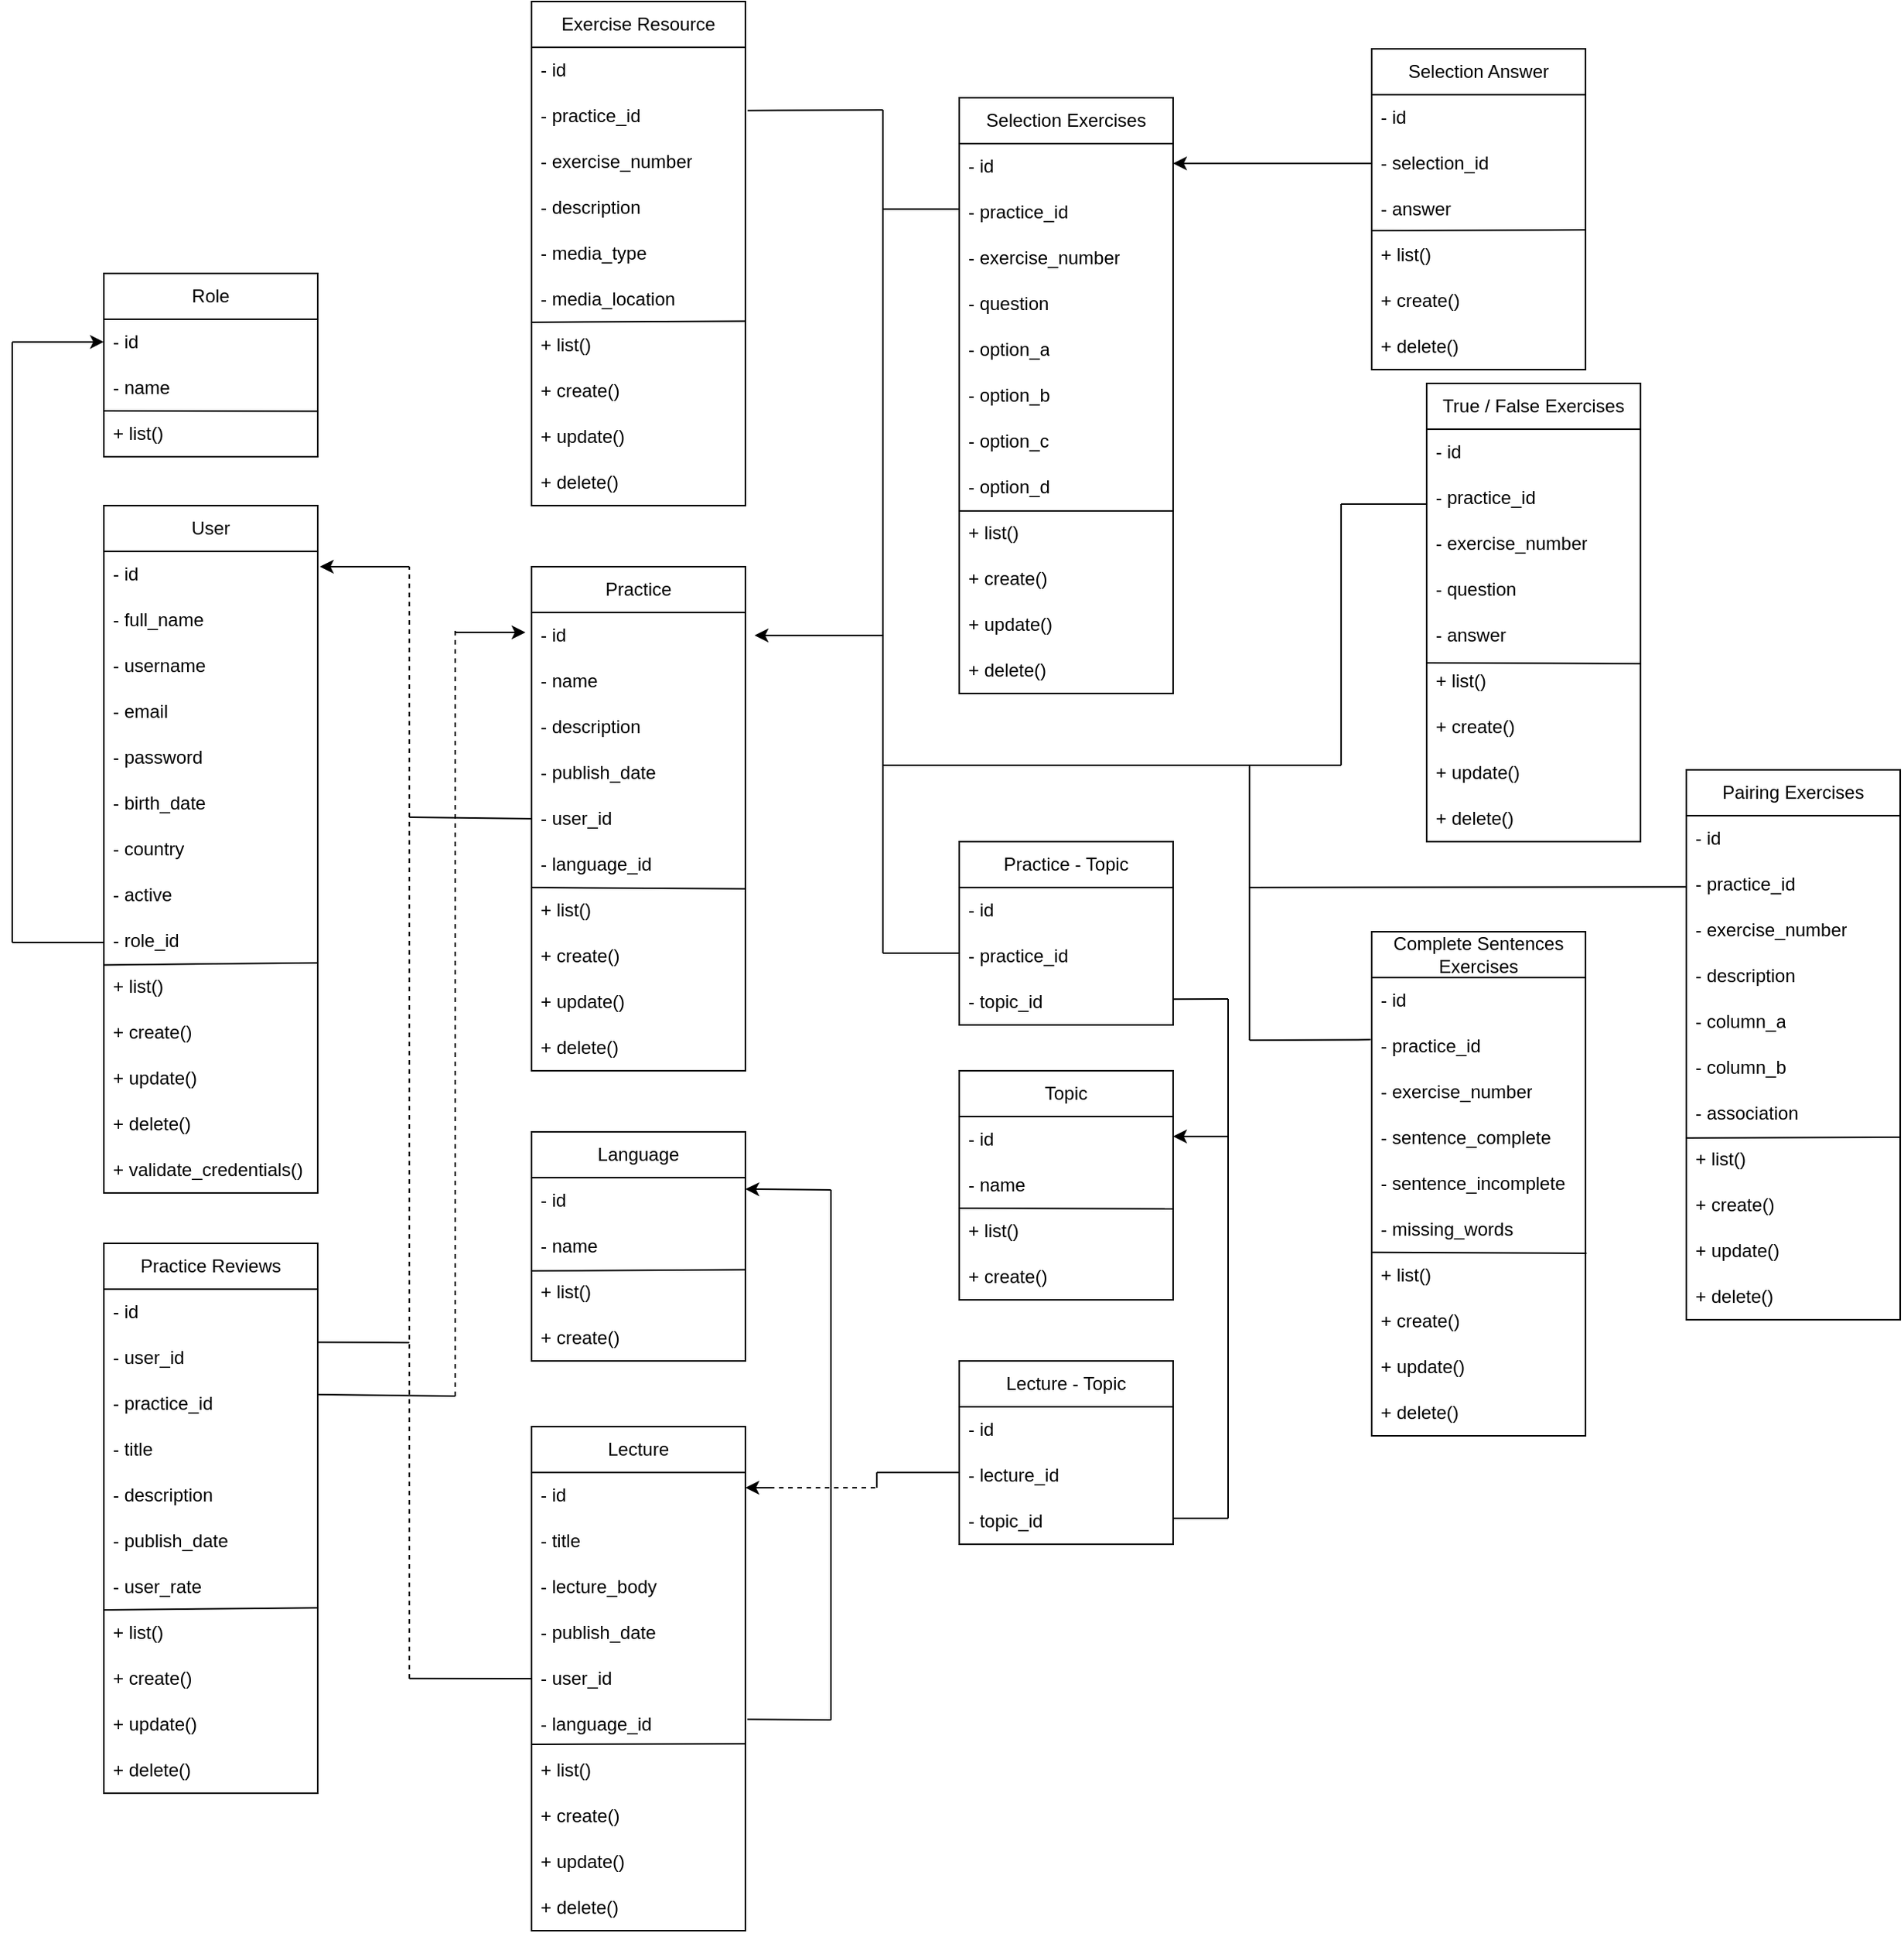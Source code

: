 <mxfile>
    <diagram id="wNVn_SUOBN6TFsWLfYQw" name="Page-1">
        <mxGraphModel dx="1089" dy="1887" grid="1" gridSize="10" guides="1" tooltips="1" connect="1" arrows="1" fold="1" page="1" pageScale="1" pageWidth="850" pageHeight="1100" math="0" shadow="0">
            <root>
                <mxCell id="0"/>
                <mxCell id="1" parent="0"/>
                <mxCell id="274" value="" style="endArrow=none;html=1;strokeColor=default;" parent="1" edge="1">
                    <mxGeometry width="50" height="50" relative="1" as="geometry">
                        <mxPoint x="64" y="593" as="sourcePoint"/>
                        <mxPoint x="124" y="593" as="targetPoint"/>
                        <Array as="points"/>
                    </mxGeometry>
                </mxCell>
                <mxCell id="275" value="" style="endArrow=none;html=1;strokeColor=default;" parent="1" edge="1">
                    <mxGeometry width="50" height="50" relative="1" as="geometry">
                        <mxPoint x="64" y="593" as="sourcePoint"/>
                        <mxPoint x="64" y="200" as="targetPoint"/>
                    </mxGeometry>
                </mxCell>
                <mxCell id="276" value="" style="endArrow=classic;html=1;strokeColor=default;" parent="1" edge="1">
                    <mxGeometry width="50" height="50" relative="1" as="geometry">
                        <mxPoint x="64" y="199.83" as="sourcePoint"/>
                        <mxPoint x="124" y="199.83" as="targetPoint"/>
                    </mxGeometry>
                </mxCell>
                <mxCell id="277" value="" style="endArrow=none;html=1;strokeColor=default;jumpSize=1;" parent="1" edge="1">
                    <mxGeometry width="50" height="50" relative="1" as="geometry">
                        <mxPoint x="264" y="854.71" as="sourcePoint"/>
                        <mxPoint x="324" y="855" as="targetPoint"/>
                    </mxGeometry>
                </mxCell>
                <mxCell id="279" value="" style="endArrow=classic;html=1;strokeColor=default;jumpSize=1;entryX=1.01;entryY=0.333;entryDx=0;entryDy=0;entryPerimeter=0;" parent="1" target="353" edge="1">
                    <mxGeometry width="50" height="50" relative="1" as="geometry">
                        <mxPoint x="324" y="347" as="sourcePoint"/>
                        <mxPoint x="304" y="347" as="targetPoint"/>
                        <Array as="points">
                            <mxPoint x="314" y="347"/>
                        </Array>
                    </mxGeometry>
                </mxCell>
                <mxCell id="280" value="" style="endArrow=none;html=1;strokeColor=default;jumpSize=1;entryX=0;entryY=0.5;entryDx=0;entryDy=0;" parent="1" target="416" edge="1">
                    <mxGeometry width="50" height="50" relative="1" as="geometry">
                        <mxPoint x="324" y="511" as="sourcePoint"/>
                        <mxPoint x="400" y="513" as="targetPoint"/>
                    </mxGeometry>
                </mxCell>
                <mxCell id="281" value="" style="endArrow=none;html=1;strokeColor=default;jumpSize=1;exitX=1.004;exitY=0.302;exitDx=0;exitDy=0;exitPerimeter=0;" parent="1" source="371" edge="1">
                    <mxGeometry width="50" height="50" relative="1" as="geometry">
                        <mxPoint x="270" y="890" as="sourcePoint"/>
                        <mxPoint x="354" y="890" as="targetPoint"/>
                    </mxGeometry>
                </mxCell>
                <mxCell id="282" value="" style="endArrow=none;dashed=1;html=1;strokeColor=default;jumpSize=1;" parent="1" edge="1">
                    <mxGeometry width="50" height="50" relative="1" as="geometry">
                        <mxPoint x="354" y="890" as="sourcePoint"/>
                        <mxPoint x="354" y="387" as="targetPoint"/>
                    </mxGeometry>
                </mxCell>
                <mxCell id="283" value="" style="endArrow=classic;html=1;strokeColor=default;jumpSize=1;" parent="1" edge="1">
                    <mxGeometry width="50" height="50" relative="1" as="geometry">
                        <mxPoint x="354" y="390" as="sourcePoint"/>
                        <mxPoint x="400" y="390" as="targetPoint"/>
                    </mxGeometry>
                </mxCell>
                <mxCell id="285" value="" style="endArrow=none;html=1;strokeColor=default;jumpSize=1;" parent="1" edge="1">
                    <mxGeometry width="50" height="50" relative="1" as="geometry">
                        <mxPoint x="824" y="630.151" as="sourcePoint"/>
                        <mxPoint x="860" y="630" as="targetPoint"/>
                    </mxGeometry>
                </mxCell>
                <mxCell id="286" value="" style="endArrow=none;html=1;strokeColor=default;jumpSize=1;" parent="1" edge="1">
                    <mxGeometry width="50" height="50" relative="1" as="geometry">
                        <mxPoint x="860" y="970" as="sourcePoint"/>
                        <mxPoint x="860" y="630" as="targetPoint"/>
                    </mxGeometry>
                </mxCell>
                <mxCell id="287" value="" style="endArrow=classic;html=1;strokeColor=default;jumpSize=1;" parent="1" edge="1">
                    <mxGeometry width="50" height="50" relative="1" as="geometry">
                        <mxPoint x="860" y="720" as="sourcePoint"/>
                        <mxPoint x="824" y="720" as="targetPoint"/>
                    </mxGeometry>
                </mxCell>
                <mxCell id="288" value="" style="endArrow=none;html=1;strokeColor=default;jumpSize=1;" parent="1" edge="1">
                    <mxGeometry width="50" height="50" relative="1" as="geometry">
                        <mxPoint x="634" y="600" as="sourcePoint"/>
                        <mxPoint x="684" y="600" as="targetPoint"/>
                    </mxGeometry>
                </mxCell>
                <mxCell id="289" value="" style="endArrow=none;html=1;strokeColor=default;jumpSize=1;" parent="1" edge="1">
                    <mxGeometry width="50" height="50" relative="1" as="geometry">
                        <mxPoint x="634" y="600" as="sourcePoint"/>
                        <mxPoint x="634" y="48" as="targetPoint"/>
                    </mxGeometry>
                </mxCell>
                <mxCell id="293" value="" style="endArrow=classic;html=1;strokeColor=default;jumpSize=1;" parent="1" edge="1">
                    <mxGeometry width="50" height="50" relative="1" as="geometry">
                        <mxPoint x="634" y="392" as="sourcePoint"/>
                        <mxPoint x="550" y="392" as="targetPoint"/>
                    </mxGeometry>
                </mxCell>
                <mxCell id="294" value="" style="endArrow=none;html=1;strokeColor=default;jumpSize=1;" parent="1" edge="1">
                    <mxGeometry width="50" height="50" relative="1" as="geometry">
                        <mxPoint x="634" y="112.92" as="sourcePoint"/>
                        <mxPoint x="684" y="112.92" as="targetPoint"/>
                    </mxGeometry>
                </mxCell>
                <mxCell id="295" value="" style="endArrow=none;html=1;strokeColor=default;jumpSize=1;" parent="1" edge="1">
                    <mxGeometry width="50" height="50" relative="1" as="geometry">
                        <mxPoint x="634" y="477" as="sourcePoint"/>
                        <mxPoint x="874" y="477" as="targetPoint"/>
                    </mxGeometry>
                </mxCell>
                <mxCell id="296" value="" style="endArrow=none;html=1;strokeColor=default;jumpSize=1;entryX=-0.002;entryY=0.556;entryDx=0;entryDy=0;entryPerimeter=0;" parent="1" target="505" edge="1">
                    <mxGeometry width="50" height="50" relative="1" as="geometry">
                        <mxPoint x="874" y="557" as="sourcePoint"/>
                        <mxPoint x="1154" y="557" as="targetPoint"/>
                    </mxGeometry>
                </mxCell>
                <mxCell id="297" value="" style="endArrow=none;html=1;strokeColor=default;jumpSize=1;entryX=-0.005;entryY=0.356;entryDx=0;entryDy=0;entryPerimeter=0;" parent="1" target="492" edge="1">
                    <mxGeometry width="50" height="50" relative="1" as="geometry">
                        <mxPoint x="874" y="657" as="sourcePoint"/>
                        <mxPoint x="894" y="657" as="targetPoint"/>
                    </mxGeometry>
                </mxCell>
                <mxCell id="298" value="" style="endArrow=none;html=1;strokeColor=default;jumpSize=1;" parent="1" edge="1">
                    <mxGeometry width="50" height="50" relative="1" as="geometry">
                        <mxPoint x="874" y="657" as="sourcePoint"/>
                        <mxPoint x="874" y="477" as="targetPoint"/>
                    </mxGeometry>
                </mxCell>
                <mxCell id="299" value="" style="endArrow=none;html=1;strokeColor=default;jumpSize=1;entryX=0;entryY=0.633;entryDx=0;entryDy=0;entryPerimeter=0;" parent="1" target="475" edge="1">
                    <mxGeometry width="50" height="50" relative="1" as="geometry">
                        <mxPoint x="934" y="306" as="sourcePoint"/>
                        <mxPoint x="980" y="300" as="targetPoint"/>
                    </mxGeometry>
                </mxCell>
                <mxCell id="300" value="" style="endArrow=none;html=1;strokeColor=default;jumpSize=1;" parent="1" edge="1">
                    <mxGeometry width="50" height="50" relative="1" as="geometry">
                        <mxPoint x="934" y="477" as="sourcePoint"/>
                        <mxPoint x="934" y="306" as="targetPoint"/>
                    </mxGeometry>
                </mxCell>
                <mxCell id="302" value="" style="endArrow=none;html=1;strokeColor=default;jumpSize=1;" parent="1" edge="1">
                    <mxGeometry width="50" height="50" relative="1" as="geometry">
                        <mxPoint x="874" y="477" as="sourcePoint"/>
                        <mxPoint x="934" y="477" as="targetPoint"/>
                    </mxGeometry>
                </mxCell>
                <mxCell id="303" value="" style="endArrow=classic;html=1;strokeColor=default;jumpSize=1;" parent="1" edge="1">
                    <mxGeometry width="50" height="50" relative="1" as="geometry">
                        <mxPoint x="954" y="83" as="sourcePoint"/>
                        <mxPoint x="824" y="83" as="targetPoint"/>
                    </mxGeometry>
                </mxCell>
                <mxCell id="325" value="" style="endArrow=none;html=1;exitX=1.01;exitY=0.378;exitDx=0;exitDy=0;exitPerimeter=0;" parent="1" source="384" edge="1">
                    <mxGeometry width="50" height="50" relative="1" as="geometry">
                        <mxPoint x="564" y="50" as="sourcePoint"/>
                        <mxPoint x="634" y="48" as="targetPoint"/>
                    </mxGeometry>
                </mxCell>
                <mxCell id="336" value="" style="endArrow=none;html=1;strokeColor=default;jumpSize=1;" parent="1" edge="1">
                    <mxGeometry width="50" height="50" relative="1" as="geometry">
                        <mxPoint x="824" y="970.031" as="sourcePoint"/>
                        <mxPoint x="860" y="970" as="targetPoint"/>
                    </mxGeometry>
                </mxCell>
                <mxCell id="337" value="" style="endArrow=none;dashed=1;html=1;" parent="1" edge="1">
                    <mxGeometry width="50" height="50" relative="1" as="geometry">
                        <mxPoint x="324" y="1075" as="sourcePoint"/>
                        <mxPoint x="324" y="347" as="targetPoint"/>
                    </mxGeometry>
                </mxCell>
                <mxCell id="338" value="" style="endArrow=none;html=1;entryX=0;entryY=0.5;entryDx=0;entryDy=0;" parent="1" target="394" edge="1">
                    <mxGeometry width="50" height="50" relative="1" as="geometry">
                        <mxPoint x="324" y="1074.83" as="sourcePoint"/>
                        <mxPoint x="384" y="1074.83" as="targetPoint"/>
                    </mxGeometry>
                </mxCell>
                <mxCell id="339" value="" style="endArrow=none;html=1;exitX=1.009;exitY=0.389;exitDx=0;exitDy=0;exitPerimeter=0;" parent="1" source="400" edge="1">
                    <mxGeometry width="50" height="50" relative="1" as="geometry">
                        <mxPoint x="560" y="1074.8" as="sourcePoint"/>
                        <mxPoint x="600" y="1102" as="targetPoint"/>
                    </mxGeometry>
                </mxCell>
                <mxCell id="340" value="" style="endArrow=none;html=1;" parent="1" edge="1">
                    <mxGeometry width="50" height="50" relative="1" as="geometry">
                        <mxPoint x="600" y="1102" as="sourcePoint"/>
                        <mxPoint x="600" y="755" as="targetPoint"/>
                    </mxGeometry>
                </mxCell>
                <mxCell id="341" value="" style="endArrow=classic;html=1;entryX=1;entryY=0.25;entryDx=0;entryDy=0;" parent="1" target="405" edge="1">
                    <mxGeometry width="50" height="50" relative="1" as="geometry">
                        <mxPoint x="600" y="755" as="sourcePoint"/>
                        <mxPoint x="560" y="757" as="targetPoint"/>
                    </mxGeometry>
                </mxCell>
                <mxCell id="343" value="" style="endArrow=none;html=1;entryX=0;entryY=0.5;entryDx=0;entryDy=0;" parent="1" edge="1">
                    <mxGeometry width="50" height="50" relative="1" as="geometry">
                        <mxPoint x="630" y="940" as="sourcePoint"/>
                        <mxPoint x="684" y="940.0" as="targetPoint"/>
                    </mxGeometry>
                </mxCell>
                <mxCell id="344" value="" style="endArrow=none;html=1;" parent="1" edge="1">
                    <mxGeometry width="50" height="50" relative="1" as="geometry">
                        <mxPoint x="630" y="950" as="sourcePoint"/>
                        <mxPoint x="630" y="940" as="targetPoint"/>
                    </mxGeometry>
                </mxCell>
                <mxCell id="345" value="" style="endArrow=classic;html=1;entryX=1;entryY=0.5;entryDx=0;entryDy=0;" parent="1" edge="1">
                    <mxGeometry width="50" height="50" relative="1" as="geometry">
                        <mxPoint x="560" y="950" as="sourcePoint"/>
                        <mxPoint x="544" y="950" as="targetPoint"/>
                    </mxGeometry>
                </mxCell>
                <mxCell id="346" value="" style="endArrow=none;dashed=1;html=1;" parent="1" edge="1">
                    <mxGeometry width="50" height="50" relative="1" as="geometry">
                        <mxPoint x="560" y="950" as="sourcePoint"/>
                        <mxPoint x="630" y="950" as="targetPoint"/>
                    </mxGeometry>
                </mxCell>
                <mxCell id="347" value="Role" style="swimlane;fontStyle=0;childLayout=stackLayout;horizontal=1;startSize=30;horizontalStack=0;resizeParent=1;resizeParentMax=0;resizeLast=0;collapsible=1;marginBottom=0;whiteSpace=wrap;html=1;" parent="1" vertex="1">
                    <mxGeometry x="124" y="155" width="140" height="120" as="geometry"/>
                </mxCell>
                <mxCell id="348" value="- id" style="text;strokeColor=none;fillColor=none;align=left;verticalAlign=middle;spacingLeft=4;spacingRight=4;overflow=hidden;points=[[0,0.5],[1,0.5]];portConstraint=eastwest;rotatable=0;whiteSpace=wrap;html=1;" parent="347" vertex="1">
                    <mxGeometry y="30" width="140" height="30" as="geometry"/>
                </mxCell>
                <mxCell id="351" value="" style="endArrow=none;html=1;entryX=1.003;entryY=1.007;entryDx=0;entryDy=0;entryPerimeter=0;" parent="347" target="349" edge="1">
                    <mxGeometry width="50" height="50" relative="1" as="geometry">
                        <mxPoint y="90" as="sourcePoint"/>
                        <mxPoint x="50" y="40" as="targetPoint"/>
                    </mxGeometry>
                </mxCell>
                <mxCell id="349" value="- name" style="text;strokeColor=none;fillColor=none;align=left;verticalAlign=middle;spacingLeft=4;spacingRight=4;overflow=hidden;points=[[0,0.5],[1,0.5]];portConstraint=eastwest;rotatable=0;whiteSpace=wrap;html=1;" parent="347" vertex="1">
                    <mxGeometry y="60" width="140" height="30" as="geometry"/>
                </mxCell>
                <mxCell id="350" value="+ list()" style="text;strokeColor=none;fillColor=none;align=left;verticalAlign=middle;spacingLeft=4;spacingRight=4;overflow=hidden;points=[[0,0.5],[1,0.5]];portConstraint=eastwest;rotatable=0;whiteSpace=wrap;html=1;container=0;" parent="347" vertex="1">
                    <mxGeometry y="90" width="140" height="30" as="geometry"/>
                </mxCell>
                <mxCell id="352" value="User" style="swimlane;fontStyle=0;childLayout=stackLayout;horizontal=1;startSize=30;horizontalStack=0;resizeParent=1;resizeParentMax=0;resizeLast=0;collapsible=1;marginBottom=0;whiteSpace=wrap;html=1;" parent="1" vertex="1">
                    <mxGeometry x="124" y="307" width="140" height="450" as="geometry"/>
                </mxCell>
                <mxCell id="353" value="- id" style="text;strokeColor=none;fillColor=none;align=left;verticalAlign=middle;spacingLeft=4;spacingRight=4;overflow=hidden;points=[[0,0.5],[1,0.5]];portConstraint=eastwest;rotatable=0;whiteSpace=wrap;html=1;" parent="352" vertex="1">
                    <mxGeometry y="30" width="140" height="30" as="geometry"/>
                </mxCell>
                <mxCell id="354" value="- full_name" style="text;strokeColor=none;fillColor=none;align=left;verticalAlign=middle;spacingLeft=4;spacingRight=4;overflow=hidden;points=[[0,0.5],[1,0.5]];portConstraint=eastwest;rotatable=0;whiteSpace=wrap;html=1;" parent="352" vertex="1">
                    <mxGeometry y="60" width="140" height="30" as="geometry"/>
                </mxCell>
                <mxCell id="355" value="- username" style="text;strokeColor=none;fillColor=none;align=left;verticalAlign=middle;spacingLeft=4;spacingRight=4;overflow=hidden;points=[[0,0.5],[1,0.5]];portConstraint=eastwest;rotatable=0;whiteSpace=wrap;html=1;" parent="352" vertex="1">
                    <mxGeometry y="90" width="140" height="30" as="geometry"/>
                </mxCell>
                <mxCell id="362" value="- email" style="text;strokeColor=none;fillColor=none;align=left;verticalAlign=middle;spacingLeft=4;spacingRight=4;overflow=hidden;points=[[0,0.5],[1,0.5]];portConstraint=eastwest;rotatable=0;whiteSpace=wrap;html=1;" parent="352" vertex="1">
                    <mxGeometry y="120" width="140" height="30" as="geometry"/>
                </mxCell>
                <mxCell id="361" value="- password" style="text;strokeColor=none;fillColor=none;align=left;verticalAlign=middle;spacingLeft=4;spacingRight=4;overflow=hidden;points=[[0,0.5],[1,0.5]];portConstraint=eastwest;rotatable=0;whiteSpace=wrap;html=1;" parent="352" vertex="1">
                    <mxGeometry y="150" width="140" height="30" as="geometry"/>
                </mxCell>
                <mxCell id="360" value="- birth_date" style="text;strokeColor=none;fillColor=none;align=left;verticalAlign=middle;spacingLeft=4;spacingRight=4;overflow=hidden;points=[[0,0.5],[1,0.5]];portConstraint=eastwest;rotatable=0;whiteSpace=wrap;html=1;" parent="352" vertex="1">
                    <mxGeometry y="180" width="140" height="30" as="geometry"/>
                </mxCell>
                <mxCell id="359" value="- country" style="text;strokeColor=none;fillColor=none;align=left;verticalAlign=middle;spacingLeft=4;spacingRight=4;overflow=hidden;points=[[0,0.5],[1,0.5]];portConstraint=eastwest;rotatable=0;whiteSpace=wrap;html=1;" parent="352" vertex="1">
                    <mxGeometry y="210" width="140" height="30" as="geometry"/>
                </mxCell>
                <mxCell id="380" value="" style="endArrow=none;html=1;exitX=0.001;exitY=0.025;exitDx=0;exitDy=0;exitPerimeter=0;entryX=1.001;entryY=-0.021;entryDx=0;entryDy=0;entryPerimeter=0;" parent="352" source="356" target="356" edge="1">
                    <mxGeometry width="50" height="50" relative="1" as="geometry">
                        <mxPoint x="6" y="303" as="sourcePoint"/>
                        <mxPoint x="56" y="253" as="targetPoint"/>
                    </mxGeometry>
                </mxCell>
                <mxCell id="358" value="- active" style="text;strokeColor=none;fillColor=none;align=left;verticalAlign=middle;spacingLeft=4;spacingRight=4;overflow=hidden;points=[[0,0.5],[1,0.5]];portConstraint=eastwest;rotatable=0;whiteSpace=wrap;html=1;" parent="352" vertex="1">
                    <mxGeometry y="240" width="140" height="30" as="geometry"/>
                </mxCell>
                <mxCell id="357" value="- role_id" style="text;strokeColor=none;fillColor=none;align=left;verticalAlign=middle;spacingLeft=4;spacingRight=4;overflow=hidden;points=[[0,0.5],[1,0.5]];portConstraint=eastwest;rotatable=0;whiteSpace=wrap;html=1;" parent="352" vertex="1">
                    <mxGeometry y="270" width="140" height="30" as="geometry"/>
                </mxCell>
                <mxCell id="356" value="+ list()" style="text;strokeColor=none;fillColor=none;align=left;verticalAlign=middle;spacingLeft=4;spacingRight=4;overflow=hidden;points=[[0,0.5],[1,0.5]];portConstraint=eastwest;rotatable=0;whiteSpace=wrap;html=1;" parent="352" vertex="1">
                    <mxGeometry y="300" width="140" height="30" as="geometry"/>
                </mxCell>
                <mxCell id="364" value="+ create()" style="text;strokeColor=none;fillColor=none;align=left;verticalAlign=middle;spacingLeft=4;spacingRight=4;overflow=hidden;points=[[0,0.5],[1,0.5]];portConstraint=eastwest;rotatable=0;whiteSpace=wrap;html=1;" parent="352" vertex="1">
                    <mxGeometry y="330" width="140" height="30" as="geometry"/>
                </mxCell>
                <mxCell id="363" value="+ update()" style="text;strokeColor=none;fillColor=none;align=left;verticalAlign=middle;spacingLeft=4;spacingRight=4;overflow=hidden;points=[[0,0.5],[1,0.5]];portConstraint=eastwest;rotatable=0;whiteSpace=wrap;html=1;" parent="352" vertex="1">
                    <mxGeometry y="360" width="140" height="30" as="geometry"/>
                </mxCell>
                <mxCell id="367" value="+ delete()" style="text;strokeColor=none;fillColor=none;align=left;verticalAlign=middle;spacingLeft=4;spacingRight=4;overflow=hidden;points=[[0,0.5],[1,0.5]];portConstraint=eastwest;rotatable=0;whiteSpace=wrap;html=1;" parent="352" vertex="1">
                    <mxGeometry y="390" width="140" height="30" as="geometry"/>
                </mxCell>
                <mxCell id="366" value="+ validate_credentials()" style="text;strokeColor=none;fillColor=none;align=left;verticalAlign=middle;spacingLeft=4;spacingRight=4;overflow=hidden;points=[[0,0.5],[1,0.5]];portConstraint=eastwest;rotatable=0;whiteSpace=wrap;html=1;" parent="352" vertex="1">
                    <mxGeometry y="420" width="140" height="30" as="geometry"/>
                </mxCell>
                <mxCell id="368" value="Practice Reviews" style="swimlane;fontStyle=0;childLayout=stackLayout;horizontal=1;startSize=30;horizontalStack=0;resizeParent=1;resizeParentMax=0;resizeLast=0;collapsible=1;marginBottom=0;whiteSpace=wrap;html=1;" parent="1" vertex="1">
                    <mxGeometry x="124" y="790" width="140" height="360" as="geometry"/>
                </mxCell>
                <mxCell id="369" value="- id" style="text;strokeColor=none;fillColor=none;align=left;verticalAlign=middle;spacingLeft=4;spacingRight=4;overflow=hidden;points=[[0,0.5],[1,0.5]];portConstraint=eastwest;rotatable=0;whiteSpace=wrap;html=1;" parent="368" vertex="1">
                    <mxGeometry y="30" width="140" height="30" as="geometry"/>
                </mxCell>
                <mxCell id="370" value="- user_id" style="text;strokeColor=none;fillColor=none;align=left;verticalAlign=middle;spacingLeft=4;spacingRight=4;overflow=hidden;points=[[0,0.5],[1,0.5]];portConstraint=eastwest;rotatable=0;whiteSpace=wrap;html=1;" parent="368" vertex="1">
                    <mxGeometry y="60" width="140" height="30" as="geometry"/>
                </mxCell>
                <mxCell id="371" value="- practice_id" style="text;strokeColor=none;fillColor=none;align=left;verticalAlign=middle;spacingLeft=4;spacingRight=4;overflow=hidden;points=[[0,0.5],[1,0.5]];portConstraint=eastwest;rotatable=0;whiteSpace=wrap;html=1;" parent="368" vertex="1">
                    <mxGeometry y="90" width="140" height="30" as="geometry"/>
                </mxCell>
                <mxCell id="379" value="- title" style="text;strokeColor=none;fillColor=none;align=left;verticalAlign=middle;spacingLeft=4;spacingRight=4;overflow=hidden;points=[[0,0.5],[1,0.5]];portConstraint=eastwest;rotatable=0;whiteSpace=wrap;html=1;" parent="368" vertex="1">
                    <mxGeometry y="120" width="140" height="30" as="geometry"/>
                </mxCell>
                <mxCell id="378" value="- description" style="text;strokeColor=none;fillColor=none;align=left;verticalAlign=middle;spacingLeft=4;spacingRight=4;overflow=hidden;points=[[0,0.5],[1,0.5]];portConstraint=eastwest;rotatable=0;whiteSpace=wrap;html=1;" parent="368" vertex="1">
                    <mxGeometry y="150" width="140" height="30" as="geometry"/>
                </mxCell>
                <mxCell id="377" value="- publish_date" style="text;strokeColor=none;fillColor=none;align=left;verticalAlign=middle;spacingLeft=4;spacingRight=4;overflow=hidden;points=[[0,0.5],[1,0.5]];portConstraint=eastwest;rotatable=0;whiteSpace=wrap;html=1;" parent="368" vertex="1">
                    <mxGeometry y="180" width="140" height="30" as="geometry"/>
                </mxCell>
                <mxCell id="381" value="" style="endArrow=none;html=1;entryX=1.003;entryY=-0.047;entryDx=0;entryDy=0;entryPerimeter=0;" parent="368" target="375" edge="1">
                    <mxGeometry width="50" height="50" relative="1" as="geometry">
                        <mxPoint y="240" as="sourcePoint"/>
                        <mxPoint x="50" y="190" as="targetPoint"/>
                    </mxGeometry>
                </mxCell>
                <mxCell id="376" value="- user_rate" style="text;strokeColor=none;fillColor=none;align=left;verticalAlign=middle;spacingLeft=4;spacingRight=4;overflow=hidden;points=[[0,0.5],[1,0.5]];portConstraint=eastwest;rotatable=0;whiteSpace=wrap;html=1;" parent="368" vertex="1">
                    <mxGeometry y="210" width="140" height="30" as="geometry"/>
                </mxCell>
                <mxCell id="375" value="+ list()" style="text;strokeColor=none;fillColor=none;align=left;verticalAlign=middle;spacingLeft=4;spacingRight=4;overflow=hidden;points=[[0,0.5],[1,0.5]];portConstraint=eastwest;rotatable=0;whiteSpace=wrap;html=1;" parent="368" vertex="1">
                    <mxGeometry y="240" width="140" height="30" as="geometry"/>
                </mxCell>
                <mxCell id="374" value="+ create()" style="text;strokeColor=none;fillColor=none;align=left;verticalAlign=middle;spacingLeft=4;spacingRight=4;overflow=hidden;points=[[0,0.5],[1,0.5]];portConstraint=eastwest;rotatable=0;whiteSpace=wrap;html=1;" parent="368" vertex="1">
                    <mxGeometry y="270" width="140" height="30" as="geometry"/>
                </mxCell>
                <mxCell id="373" value="+ update()" style="text;strokeColor=none;fillColor=none;align=left;verticalAlign=middle;spacingLeft=4;spacingRight=4;overflow=hidden;points=[[0,0.5],[1,0.5]];portConstraint=eastwest;rotatable=0;whiteSpace=wrap;html=1;" parent="368" vertex="1">
                    <mxGeometry y="300" width="140" height="30" as="geometry"/>
                </mxCell>
                <mxCell id="372" value="+ delete()" style="text;strokeColor=none;fillColor=none;align=left;verticalAlign=middle;spacingLeft=4;spacingRight=4;overflow=hidden;points=[[0,0.5],[1,0.5]];portConstraint=eastwest;rotatable=0;whiteSpace=wrap;html=1;" parent="368" vertex="1">
                    <mxGeometry y="330" width="140" height="30" as="geometry"/>
                </mxCell>
                <mxCell id="382" value="Exercise Resource" style="swimlane;fontStyle=0;childLayout=stackLayout;horizontal=1;startSize=30;horizontalStack=0;resizeParent=1;resizeParentMax=0;resizeLast=0;collapsible=1;marginBottom=0;whiteSpace=wrap;html=1;" parent="1" vertex="1">
                    <mxGeometry x="404" y="-23" width="140" height="330" as="geometry"/>
                </mxCell>
                <mxCell id="383" value="- id" style="text;strokeColor=none;fillColor=none;align=left;verticalAlign=middle;spacingLeft=4;spacingRight=4;overflow=hidden;points=[[0,0.5],[1,0.5]];portConstraint=eastwest;rotatable=0;whiteSpace=wrap;html=1;" parent="382" vertex="1">
                    <mxGeometry y="30" width="140" height="30" as="geometry"/>
                </mxCell>
                <mxCell id="384" value="- practice_id" style="text;strokeColor=none;fillColor=none;align=left;verticalAlign=middle;spacingLeft=4;spacingRight=4;overflow=hidden;points=[[0,0.5],[1,0.5]];portConstraint=eastwest;rotatable=0;whiteSpace=wrap;html=1;" parent="382" vertex="1">
                    <mxGeometry y="60" width="140" height="30" as="geometry"/>
                </mxCell>
                <mxCell id="385" value="- exercise_number" style="text;strokeColor=none;fillColor=none;align=left;verticalAlign=middle;spacingLeft=4;spacingRight=4;overflow=hidden;points=[[0,0.5],[1,0.5]];portConstraint=eastwest;rotatable=0;whiteSpace=wrap;html=1;" parent="382" vertex="1">
                    <mxGeometry y="90" width="140" height="30" as="geometry"/>
                </mxCell>
                <mxCell id="386" value="- description" style="text;strokeColor=none;fillColor=none;align=left;verticalAlign=middle;spacingLeft=4;spacingRight=4;overflow=hidden;points=[[0,0.5],[1,0.5]];portConstraint=eastwest;rotatable=0;whiteSpace=wrap;html=1;" parent="382" vertex="1">
                    <mxGeometry y="120" width="140" height="30" as="geometry"/>
                </mxCell>
                <mxCell id="387" value="- media_type" style="text;strokeColor=none;fillColor=none;align=left;verticalAlign=middle;spacingLeft=4;spacingRight=4;overflow=hidden;points=[[0,0.5],[1,0.5]];portConstraint=eastwest;rotatable=0;whiteSpace=wrap;html=1;" parent="382" vertex="1">
                    <mxGeometry y="150" width="140" height="30" as="geometry"/>
                </mxCell>
                <mxCell id="393" value="" style="endArrow=none;html=1;entryX=0.997;entryY=-0.027;entryDx=0;entryDy=0;entryPerimeter=0;" parent="382" target="389" edge="1">
                    <mxGeometry width="50" height="50" relative="1" as="geometry">
                        <mxPoint y="210" as="sourcePoint"/>
                        <mxPoint x="50" y="160" as="targetPoint"/>
                    </mxGeometry>
                </mxCell>
                <mxCell id="388" value="- media_location" style="text;strokeColor=none;fillColor=none;align=left;verticalAlign=middle;spacingLeft=4;spacingRight=4;overflow=hidden;points=[[0,0.5],[1,0.5]];portConstraint=eastwest;rotatable=0;whiteSpace=wrap;html=1;" parent="382" vertex="1">
                    <mxGeometry y="180" width="140" height="30" as="geometry"/>
                </mxCell>
                <mxCell id="389" value="+ list()" style="text;strokeColor=none;fillColor=none;align=left;verticalAlign=middle;spacingLeft=4;spacingRight=4;overflow=hidden;points=[[0,0.5],[1,0.5]];portConstraint=eastwest;rotatable=0;whiteSpace=wrap;html=1;" parent="382" vertex="1">
                    <mxGeometry y="210" width="140" height="30" as="geometry"/>
                </mxCell>
                <mxCell id="390" value="+ create()" style="text;strokeColor=none;fillColor=none;align=left;verticalAlign=middle;spacingLeft=4;spacingRight=4;overflow=hidden;points=[[0,0.5],[1,0.5]];portConstraint=eastwest;rotatable=0;whiteSpace=wrap;html=1;" parent="382" vertex="1">
                    <mxGeometry y="240" width="140" height="30" as="geometry"/>
                </mxCell>
                <mxCell id="391" value="+ update()" style="text;strokeColor=none;fillColor=none;align=left;verticalAlign=middle;spacingLeft=4;spacingRight=4;overflow=hidden;points=[[0,0.5],[1,0.5]];portConstraint=eastwest;rotatable=0;whiteSpace=wrap;html=1;" parent="382" vertex="1">
                    <mxGeometry y="270" width="140" height="30" as="geometry"/>
                </mxCell>
                <mxCell id="392" value="+ delete()" style="text;strokeColor=none;fillColor=none;align=left;verticalAlign=middle;spacingLeft=4;spacingRight=4;overflow=hidden;points=[[0,0.5],[1,0.5]];portConstraint=eastwest;rotatable=0;whiteSpace=wrap;html=1;" parent="382" vertex="1">
                    <mxGeometry y="300" width="140" height="30" as="geometry"/>
                </mxCell>
                <mxCell id="394" value="Lecture" style="swimlane;fontStyle=0;childLayout=stackLayout;horizontal=1;startSize=30;horizontalStack=0;resizeParent=1;resizeParentMax=0;resizeLast=0;collapsible=1;marginBottom=0;whiteSpace=wrap;html=1;" parent="1" vertex="1">
                    <mxGeometry x="404" y="910" width="140" height="330" as="geometry"/>
                </mxCell>
                <mxCell id="395" value="- id" style="text;strokeColor=none;fillColor=none;align=left;verticalAlign=middle;spacingLeft=4;spacingRight=4;overflow=hidden;points=[[0,0.5],[1,0.5]];portConstraint=eastwest;rotatable=0;whiteSpace=wrap;html=1;" parent="394" vertex="1">
                    <mxGeometry y="30" width="140" height="30" as="geometry"/>
                </mxCell>
                <mxCell id="396" value="- title" style="text;strokeColor=none;fillColor=none;align=left;verticalAlign=middle;spacingLeft=4;spacingRight=4;overflow=hidden;points=[[0,0.5],[1,0.5]];portConstraint=eastwest;rotatable=0;whiteSpace=wrap;html=1;" parent="394" vertex="1">
                    <mxGeometry y="60" width="140" height="30" as="geometry"/>
                </mxCell>
                <mxCell id="397" value="- lecture_body" style="text;strokeColor=none;fillColor=none;align=left;verticalAlign=middle;spacingLeft=4;spacingRight=4;overflow=hidden;points=[[0,0.5],[1,0.5]];portConstraint=eastwest;rotatable=0;whiteSpace=wrap;html=1;" parent="394" vertex="1">
                    <mxGeometry y="90" width="140" height="30" as="geometry"/>
                </mxCell>
                <mxCell id="402" value="- publish_date" style="text;strokeColor=none;fillColor=none;align=left;verticalAlign=middle;spacingLeft=4;spacingRight=4;overflow=hidden;points=[[0,0.5],[1,0.5]];portConstraint=eastwest;rotatable=0;whiteSpace=wrap;html=1;" parent="394" vertex="1">
                    <mxGeometry y="120" width="140" height="30" as="geometry"/>
                </mxCell>
                <mxCell id="428" value="" style="endArrow=none;html=1;exitX=-0.002;exitY=-0.067;exitDx=0;exitDy=0;exitPerimeter=0;entryX=1;entryY=0.922;entryDx=0;entryDy=0;entryPerimeter=0;" parent="394" source="399" target="400" edge="1">
                    <mxGeometry width="50" height="50" relative="1" as="geometry">
                        <mxPoint x="-4" y="210" as="sourcePoint"/>
                        <mxPoint x="46" y="160" as="targetPoint"/>
                    </mxGeometry>
                </mxCell>
                <mxCell id="401" value="- user_id" style="text;strokeColor=none;fillColor=none;align=left;verticalAlign=middle;spacingLeft=4;spacingRight=4;overflow=hidden;points=[[0,0.5],[1,0.5]];portConstraint=eastwest;rotatable=0;whiteSpace=wrap;html=1;" parent="394" vertex="1">
                    <mxGeometry y="150" width="140" height="30" as="geometry"/>
                </mxCell>
                <mxCell id="400" value="- language_id" style="text;strokeColor=none;fillColor=none;align=left;verticalAlign=middle;spacingLeft=4;spacingRight=4;overflow=hidden;points=[[0,0.5],[1,0.5]];portConstraint=eastwest;rotatable=0;whiteSpace=wrap;html=1;" parent="394" vertex="1">
                    <mxGeometry y="180" width="140" height="30" as="geometry"/>
                </mxCell>
                <mxCell id="399" value="+ list()" style="text;strokeColor=none;fillColor=none;align=left;verticalAlign=middle;spacingLeft=4;spacingRight=4;overflow=hidden;points=[[0,0.5],[1,0.5]];portConstraint=eastwest;rotatable=0;whiteSpace=wrap;html=1;" parent="394" vertex="1">
                    <mxGeometry y="210" width="140" height="30" as="geometry"/>
                </mxCell>
                <mxCell id="398" value="+ create()" style="text;strokeColor=none;fillColor=none;align=left;verticalAlign=middle;spacingLeft=4;spacingRight=4;overflow=hidden;points=[[0,0.5],[1,0.5]];portConstraint=eastwest;rotatable=0;whiteSpace=wrap;html=1;" parent="394" vertex="1">
                    <mxGeometry y="240" width="140" height="30" as="geometry"/>
                </mxCell>
                <mxCell id="404" value="+ update()" style="text;strokeColor=none;fillColor=none;align=left;verticalAlign=middle;spacingLeft=4;spacingRight=4;overflow=hidden;points=[[0,0.5],[1,0.5]];portConstraint=eastwest;rotatable=0;whiteSpace=wrap;html=1;" parent="394" vertex="1">
                    <mxGeometry y="270" width="140" height="30" as="geometry"/>
                </mxCell>
                <mxCell id="403" value="+ delete()" style="text;strokeColor=none;fillColor=none;align=left;verticalAlign=middle;spacingLeft=4;spacingRight=4;overflow=hidden;points=[[0,0.5],[1,0.5]];portConstraint=eastwest;rotatable=0;whiteSpace=wrap;html=1;" parent="394" vertex="1">
                    <mxGeometry y="300" width="140" height="30" as="geometry"/>
                </mxCell>
                <mxCell id="405" value="Language" style="swimlane;fontStyle=0;childLayout=stackLayout;horizontal=1;startSize=30;horizontalStack=0;resizeParent=1;resizeParentMax=0;resizeLast=0;collapsible=1;marginBottom=0;whiteSpace=wrap;html=1;" parent="1" vertex="1">
                    <mxGeometry x="404" y="717" width="140" height="150" as="geometry"/>
                </mxCell>
                <mxCell id="431" value="" style="endArrow=none;html=1;exitX=-0.001;exitY=0.035;exitDx=0;exitDy=0;exitPerimeter=0;entryX=0.998;entryY=1.009;entryDx=0;entryDy=0;entryPerimeter=0;" parent="405" source="408" target="407" edge="1">
                    <mxGeometry width="50" height="50" relative="1" as="geometry">
                        <mxPoint x="-4" y="93" as="sourcePoint"/>
                        <mxPoint x="46" y="43" as="targetPoint"/>
                    </mxGeometry>
                </mxCell>
                <mxCell id="406" value="- id" style="text;strokeColor=none;fillColor=none;align=left;verticalAlign=middle;spacingLeft=4;spacingRight=4;overflow=hidden;points=[[0,0.5],[1,0.5]];portConstraint=eastwest;rotatable=0;whiteSpace=wrap;html=1;" parent="405" vertex="1">
                    <mxGeometry y="30" width="140" height="30" as="geometry"/>
                </mxCell>
                <mxCell id="407" value="- name" style="text;strokeColor=none;fillColor=none;align=left;verticalAlign=middle;spacingLeft=4;spacingRight=4;overflow=hidden;points=[[0,0.5],[1,0.5]];portConstraint=eastwest;rotatable=0;whiteSpace=wrap;html=1;" parent="405" vertex="1">
                    <mxGeometry y="60" width="140" height="30" as="geometry"/>
                </mxCell>
                <mxCell id="408" value="+ list()" style="text;strokeColor=none;fillColor=none;align=left;verticalAlign=middle;spacingLeft=4;spacingRight=4;overflow=hidden;points=[[0,0.5],[1,0.5]];portConstraint=eastwest;rotatable=0;whiteSpace=wrap;html=1;" parent="405" vertex="1">
                    <mxGeometry y="90" width="140" height="30" as="geometry"/>
                </mxCell>
                <mxCell id="410" value="+ create()" style="text;strokeColor=none;fillColor=none;align=left;verticalAlign=middle;spacingLeft=4;spacingRight=4;overflow=hidden;points=[[0,0.5],[1,0.5]];portConstraint=eastwest;rotatable=0;whiteSpace=wrap;html=1;" parent="405" vertex="1">
                    <mxGeometry y="120" width="140" height="30" as="geometry"/>
                </mxCell>
                <mxCell id="411" value="Practice" style="swimlane;fontStyle=0;childLayout=stackLayout;horizontal=1;startSize=30;horizontalStack=0;resizeParent=1;resizeParentMax=0;resizeLast=0;collapsible=1;marginBottom=0;whiteSpace=wrap;html=1;" parent="1" vertex="1">
                    <mxGeometry x="404" y="347" width="140" height="330" as="geometry"/>
                </mxCell>
                <mxCell id="412" value="- id" style="text;strokeColor=none;fillColor=none;align=left;verticalAlign=middle;spacingLeft=4;spacingRight=4;overflow=hidden;points=[[0,0.5],[1,0.5]];portConstraint=eastwest;rotatable=0;whiteSpace=wrap;html=1;" parent="411" vertex="1">
                    <mxGeometry y="30" width="140" height="30" as="geometry"/>
                </mxCell>
                <mxCell id="413" value="- name" style="text;strokeColor=none;fillColor=none;align=left;verticalAlign=middle;spacingLeft=4;spacingRight=4;overflow=hidden;points=[[0,0.5],[1,0.5]];portConstraint=eastwest;rotatable=0;whiteSpace=wrap;html=1;" parent="411" vertex="1">
                    <mxGeometry y="60" width="140" height="30" as="geometry"/>
                </mxCell>
                <mxCell id="414" value="- description" style="text;strokeColor=none;fillColor=none;align=left;verticalAlign=middle;spacingLeft=4;spacingRight=4;overflow=hidden;points=[[0,0.5],[1,0.5]];portConstraint=eastwest;rotatable=0;whiteSpace=wrap;html=1;" parent="411" vertex="1">
                    <mxGeometry y="90" width="140" height="30" as="geometry"/>
                </mxCell>
                <mxCell id="415" value="- publish_date" style="text;strokeColor=none;fillColor=none;align=left;verticalAlign=middle;spacingLeft=4;spacingRight=4;overflow=hidden;points=[[0,0.5],[1,0.5]];portConstraint=eastwest;rotatable=0;whiteSpace=wrap;html=1;" parent="411" vertex="1">
                    <mxGeometry y="120" width="140" height="30" as="geometry"/>
                </mxCell>
                <mxCell id="416" value="- user_id" style="text;strokeColor=none;fillColor=none;align=left;verticalAlign=middle;spacingLeft=4;spacingRight=4;overflow=hidden;points=[[0,0.5],[1,0.5]];portConstraint=eastwest;rotatable=0;whiteSpace=wrap;html=1;" parent="411" vertex="1">
                    <mxGeometry y="150" width="140" height="30" as="geometry"/>
                </mxCell>
                <mxCell id="417" value="- language_id" style="text;strokeColor=none;fillColor=none;align=left;verticalAlign=middle;spacingLeft=4;spacingRight=4;overflow=hidden;points=[[0,0.5],[1,0.5]];portConstraint=eastwest;rotatable=0;whiteSpace=wrap;html=1;" parent="411" vertex="1">
                    <mxGeometry y="180" width="140" height="30" as="geometry"/>
                </mxCell>
                <mxCell id="426" value="" style="endArrow=none;html=1;entryX=0.999;entryY=1.028;entryDx=0;entryDy=0;entryPerimeter=0;" parent="411" target="417" edge="1">
                    <mxGeometry width="50" height="50" relative="1" as="geometry">
                        <mxPoint y="210" as="sourcePoint"/>
                        <mxPoint x="50" y="160" as="targetPoint"/>
                    </mxGeometry>
                </mxCell>
                <mxCell id="421" value="+ list()" style="text;strokeColor=none;fillColor=none;align=left;verticalAlign=middle;spacingLeft=4;spacingRight=4;overflow=hidden;points=[[0,0.5],[1,0.5]];portConstraint=eastwest;rotatable=0;whiteSpace=wrap;html=1;" parent="411" vertex="1">
                    <mxGeometry y="210" width="140" height="30" as="geometry"/>
                </mxCell>
                <mxCell id="420" value="+ create()" style="text;strokeColor=none;fillColor=none;align=left;verticalAlign=middle;spacingLeft=4;spacingRight=4;overflow=hidden;points=[[0,0.5],[1,0.5]];portConstraint=eastwest;rotatable=0;whiteSpace=wrap;html=1;" parent="411" vertex="1">
                    <mxGeometry y="240" width="140" height="30" as="geometry"/>
                </mxCell>
                <mxCell id="419" value="+ update()" style="text;strokeColor=none;fillColor=none;align=left;verticalAlign=middle;spacingLeft=4;spacingRight=4;overflow=hidden;points=[[0,0.5],[1,0.5]];portConstraint=eastwest;rotatable=0;whiteSpace=wrap;html=1;" parent="411" vertex="1">
                    <mxGeometry y="270" width="140" height="30" as="geometry"/>
                </mxCell>
                <mxCell id="418" value="+ delete()" style="text;strokeColor=none;fillColor=none;align=left;verticalAlign=middle;spacingLeft=4;spacingRight=4;overflow=hidden;points=[[0,0.5],[1,0.5]];portConstraint=eastwest;rotatable=0;whiteSpace=wrap;html=1;" parent="411" vertex="1">
                    <mxGeometry y="300" width="140" height="30" as="geometry"/>
                </mxCell>
                <mxCell id="432" value="Selection Exercises" style="swimlane;fontStyle=0;childLayout=stackLayout;horizontal=1;startSize=30;horizontalStack=0;resizeParent=1;resizeParentMax=0;resizeLast=0;collapsible=1;marginBottom=0;whiteSpace=wrap;html=1;" parent="1" vertex="1">
                    <mxGeometry x="684" y="40" width="140" height="390" as="geometry"/>
                </mxCell>
                <mxCell id="433" value="- id" style="text;strokeColor=none;fillColor=none;align=left;verticalAlign=middle;spacingLeft=4;spacingRight=4;overflow=hidden;points=[[0,0.5],[1,0.5]];portConstraint=eastwest;rotatable=0;whiteSpace=wrap;html=1;" parent="432" vertex="1">
                    <mxGeometry y="30" width="140" height="30" as="geometry"/>
                </mxCell>
                <mxCell id="434" value="- practice_id" style="text;strokeColor=none;fillColor=none;align=left;verticalAlign=middle;spacingLeft=4;spacingRight=4;overflow=hidden;points=[[0,0.5],[1,0.5]];portConstraint=eastwest;rotatable=0;whiteSpace=wrap;html=1;" parent="432" vertex="1">
                    <mxGeometry y="60" width="140" height="30" as="geometry"/>
                </mxCell>
                <mxCell id="435" value="- exercise_number" style="text;strokeColor=none;fillColor=none;align=left;verticalAlign=middle;spacingLeft=4;spacingRight=4;overflow=hidden;points=[[0,0.5],[1,0.5]];portConstraint=eastwest;rotatable=0;whiteSpace=wrap;html=1;" parent="432" vertex="1">
                    <mxGeometry y="90" width="140" height="30" as="geometry"/>
                </mxCell>
                <mxCell id="440" value="- question" style="text;strokeColor=none;fillColor=none;align=left;verticalAlign=middle;spacingLeft=4;spacingRight=4;overflow=hidden;points=[[0,0.5],[1,0.5]];portConstraint=eastwest;rotatable=0;whiteSpace=wrap;html=1;" parent="432" vertex="1">
                    <mxGeometry y="120" width="140" height="30" as="geometry"/>
                </mxCell>
                <mxCell id="439" value="- option_a" style="text;strokeColor=none;fillColor=none;align=left;verticalAlign=middle;spacingLeft=4;spacingRight=4;overflow=hidden;points=[[0,0.5],[1,0.5]];portConstraint=eastwest;rotatable=0;whiteSpace=wrap;html=1;" parent="432" vertex="1">
                    <mxGeometry y="150" width="140" height="30" as="geometry"/>
                </mxCell>
                <mxCell id="438" value="- option_b" style="text;strokeColor=none;fillColor=none;align=left;verticalAlign=middle;spacingLeft=4;spacingRight=4;overflow=hidden;points=[[0,0.5],[1,0.5]];portConstraint=eastwest;rotatable=0;whiteSpace=wrap;html=1;" parent="432" vertex="1">
                    <mxGeometry y="180" width="140" height="30" as="geometry"/>
                </mxCell>
                <mxCell id="437" value="- option_c" style="text;strokeColor=none;fillColor=none;align=left;verticalAlign=middle;spacingLeft=4;spacingRight=4;overflow=hidden;points=[[0,0.5],[1,0.5]];portConstraint=eastwest;rotatable=0;whiteSpace=wrap;html=1;" parent="432" vertex="1">
                    <mxGeometry y="210" width="140" height="30" as="geometry"/>
                </mxCell>
                <mxCell id="445" value="" style="endArrow=none;html=1;exitX=0.003;exitY=0.016;exitDx=0;exitDy=0;exitPerimeter=0;entryX=0.997;entryY=1.016;entryDx=0;entryDy=0;entryPerimeter=0;" parent="432" source="441" target="436" edge="1">
                    <mxGeometry width="50" height="50" relative="1" as="geometry">
                        <mxPoint x="6" y="280" as="sourcePoint"/>
                        <mxPoint x="56" y="230" as="targetPoint"/>
                    </mxGeometry>
                </mxCell>
                <mxCell id="436" value="- option_d" style="text;strokeColor=none;fillColor=none;align=left;verticalAlign=middle;spacingLeft=4;spacingRight=4;overflow=hidden;points=[[0,0.5],[1,0.5]];portConstraint=eastwest;rotatable=0;whiteSpace=wrap;html=1;" parent="432" vertex="1">
                    <mxGeometry y="240" width="140" height="30" as="geometry"/>
                </mxCell>
                <mxCell id="441" value="+ list()" style="text;strokeColor=none;fillColor=none;align=left;verticalAlign=middle;spacingLeft=4;spacingRight=4;overflow=hidden;points=[[0,0.5],[1,0.5]];portConstraint=eastwest;rotatable=0;whiteSpace=wrap;html=1;" parent="432" vertex="1">
                    <mxGeometry y="270" width="140" height="30" as="geometry"/>
                </mxCell>
                <mxCell id="442" value="+ create()" style="text;strokeColor=none;fillColor=none;align=left;verticalAlign=middle;spacingLeft=4;spacingRight=4;overflow=hidden;points=[[0,0.5],[1,0.5]];portConstraint=eastwest;rotatable=0;whiteSpace=wrap;html=1;" parent="432" vertex="1">
                    <mxGeometry y="300" width="140" height="30" as="geometry"/>
                </mxCell>
                <mxCell id="443" value="+ update()" style="text;strokeColor=none;fillColor=none;align=left;verticalAlign=middle;spacingLeft=4;spacingRight=4;overflow=hidden;points=[[0,0.5],[1,0.5]];portConstraint=eastwest;rotatable=0;whiteSpace=wrap;html=1;" parent="432" vertex="1">
                    <mxGeometry y="330" width="140" height="30" as="geometry"/>
                </mxCell>
                <mxCell id="444" value="+ delete()" style="text;strokeColor=none;fillColor=none;align=left;verticalAlign=middle;spacingLeft=4;spacingRight=4;overflow=hidden;points=[[0,0.5],[1,0.5]];portConstraint=eastwest;rotatable=0;whiteSpace=wrap;html=1;" parent="432" vertex="1">
                    <mxGeometry y="360" width="140" height="30" as="geometry"/>
                </mxCell>
                <mxCell id="446" value="Practice - Topic" style="swimlane;fontStyle=0;childLayout=stackLayout;horizontal=1;startSize=30;horizontalStack=0;resizeParent=1;resizeParentMax=0;resizeLast=0;collapsible=1;marginBottom=0;whiteSpace=wrap;html=1;" parent="1" vertex="1">
                    <mxGeometry x="684" y="527" width="140" height="120" as="geometry"/>
                </mxCell>
                <mxCell id="447" value="- id" style="text;strokeColor=none;fillColor=none;align=left;verticalAlign=middle;spacingLeft=4;spacingRight=4;overflow=hidden;points=[[0,0.5],[1,0.5]];portConstraint=eastwest;rotatable=0;whiteSpace=wrap;html=1;" parent="446" vertex="1">
                    <mxGeometry y="30" width="140" height="30" as="geometry"/>
                </mxCell>
                <mxCell id="448" value="- practice_id" style="text;strokeColor=none;fillColor=none;align=left;verticalAlign=middle;spacingLeft=4;spacingRight=4;overflow=hidden;points=[[0,0.5],[1,0.5]];portConstraint=eastwest;rotatable=0;whiteSpace=wrap;html=1;" parent="446" vertex="1">
                    <mxGeometry y="60" width="140" height="30" as="geometry"/>
                </mxCell>
                <mxCell id="449" value="- topic_id" style="text;strokeColor=none;fillColor=none;align=left;verticalAlign=middle;spacingLeft=4;spacingRight=4;overflow=hidden;points=[[0,0.5],[1,0.5]];portConstraint=eastwest;rotatable=0;whiteSpace=wrap;html=1;" parent="446" vertex="1">
                    <mxGeometry y="90" width="140" height="30" as="geometry"/>
                </mxCell>
                <mxCell id="450" value="Topic" style="swimlane;fontStyle=0;childLayout=stackLayout;horizontal=1;startSize=30;horizontalStack=0;resizeParent=1;resizeParentMax=0;resizeLast=0;collapsible=1;marginBottom=0;whiteSpace=wrap;html=1;" parent="1" vertex="1">
                    <mxGeometry x="684" y="677" width="140" height="150" as="geometry"/>
                </mxCell>
                <mxCell id="451" value="- id" style="text;strokeColor=none;fillColor=none;align=left;verticalAlign=middle;spacingLeft=4;spacingRight=4;overflow=hidden;points=[[0,0.5],[1,0.5]];portConstraint=eastwest;rotatable=0;whiteSpace=wrap;html=1;" parent="450" vertex="1">
                    <mxGeometry y="30" width="140" height="30" as="geometry"/>
                </mxCell>
                <mxCell id="455" value="" style="endArrow=none;html=1;entryX=1;entryY=0.012;entryDx=0;entryDy=0;entryPerimeter=0;" parent="450" target="453" edge="1">
                    <mxGeometry width="50" height="50" relative="1" as="geometry">
                        <mxPoint y="90" as="sourcePoint"/>
                        <mxPoint x="50" y="40" as="targetPoint"/>
                    </mxGeometry>
                </mxCell>
                <mxCell id="452" value="- name" style="text;strokeColor=none;fillColor=none;align=left;verticalAlign=middle;spacingLeft=4;spacingRight=4;overflow=hidden;points=[[0,0.5],[1,0.5]];portConstraint=eastwest;rotatable=0;whiteSpace=wrap;html=1;" parent="450" vertex="1">
                    <mxGeometry y="60" width="140" height="30" as="geometry"/>
                </mxCell>
                <mxCell id="453" value="+ list()" style="text;strokeColor=none;fillColor=none;align=left;verticalAlign=middle;spacingLeft=4;spacingRight=4;overflow=hidden;points=[[0,0.5],[1,0.5]];portConstraint=eastwest;rotatable=0;whiteSpace=wrap;html=1;" parent="450" vertex="1">
                    <mxGeometry y="90" width="140" height="30" as="geometry"/>
                </mxCell>
                <mxCell id="454" value="+ create()" style="text;strokeColor=none;fillColor=none;align=left;verticalAlign=middle;spacingLeft=4;spacingRight=4;overflow=hidden;points=[[0,0.5],[1,0.5]];portConstraint=eastwest;rotatable=0;whiteSpace=wrap;html=1;" parent="450" vertex="1">
                    <mxGeometry y="120" width="140" height="30" as="geometry"/>
                </mxCell>
                <mxCell id="460" value="Lecture - Topic" style="swimlane;fontStyle=0;childLayout=stackLayout;horizontal=1;startSize=30;horizontalStack=0;resizeParent=1;resizeParentMax=0;resizeLast=0;collapsible=1;marginBottom=0;whiteSpace=wrap;html=1;" parent="1" vertex="1">
                    <mxGeometry x="684" y="867" width="140" height="120" as="geometry"/>
                </mxCell>
                <mxCell id="461" value="- id" style="text;strokeColor=none;fillColor=none;align=left;verticalAlign=middle;spacingLeft=4;spacingRight=4;overflow=hidden;points=[[0,0.5],[1,0.5]];portConstraint=eastwest;rotatable=0;whiteSpace=wrap;html=1;" parent="460" vertex="1">
                    <mxGeometry y="30" width="140" height="30" as="geometry"/>
                </mxCell>
                <mxCell id="462" value="- lecture_id" style="text;strokeColor=none;fillColor=none;align=left;verticalAlign=middle;spacingLeft=4;spacingRight=4;overflow=hidden;points=[[0,0.5],[1,0.5]];portConstraint=eastwest;rotatable=0;whiteSpace=wrap;html=1;" parent="460" vertex="1">
                    <mxGeometry y="60" width="140" height="30" as="geometry"/>
                </mxCell>
                <mxCell id="463" value="- topic_id" style="text;strokeColor=none;fillColor=none;align=left;verticalAlign=middle;spacingLeft=4;spacingRight=4;overflow=hidden;points=[[0,0.5],[1,0.5]];portConstraint=eastwest;rotatable=0;whiteSpace=wrap;html=1;" parent="460" vertex="1">
                    <mxGeometry y="90" width="140" height="30" as="geometry"/>
                </mxCell>
                <mxCell id="464" value="Selection Answer" style="swimlane;fontStyle=0;childLayout=stackLayout;horizontal=1;startSize=30;horizontalStack=0;resizeParent=1;resizeParentMax=0;resizeLast=0;collapsible=1;marginBottom=0;whiteSpace=wrap;html=1;" parent="1" vertex="1">
                    <mxGeometry x="954" y="8" width="140" height="210" as="geometry"/>
                </mxCell>
                <mxCell id="465" value="- id" style="text;strokeColor=none;fillColor=none;align=left;verticalAlign=middle;spacingLeft=4;spacingRight=4;overflow=hidden;points=[[0,0.5],[1,0.5]];portConstraint=eastwest;rotatable=0;whiteSpace=wrap;html=1;" parent="464" vertex="1">
                    <mxGeometry y="30" width="140" height="30" as="geometry"/>
                </mxCell>
                <mxCell id="466" value="- selection_id" style="text;strokeColor=none;fillColor=none;align=left;verticalAlign=middle;spacingLeft=4;spacingRight=4;overflow=hidden;points=[[0,0.5],[1,0.5]];portConstraint=eastwest;rotatable=0;whiteSpace=wrap;html=1;" parent="464" vertex="1">
                    <mxGeometry y="60" width="140" height="30" as="geometry"/>
                </mxCell>
                <mxCell id="472" value="" style="endArrow=none;html=1;exitX=0.001;exitY=-0.033;exitDx=0;exitDy=0;exitPerimeter=0;entryX=0.997;entryY=0.951;entryDx=0;entryDy=0;entryPerimeter=0;" parent="464" source="469" target="467" edge="1">
                    <mxGeometry width="50" height="50" relative="1" as="geometry">
                        <mxPoint x="6" y="132" as="sourcePoint"/>
                        <mxPoint x="56" y="82" as="targetPoint"/>
                    </mxGeometry>
                </mxCell>
                <mxCell id="467" value="- answer" style="text;strokeColor=none;fillColor=none;align=left;verticalAlign=middle;spacingLeft=4;spacingRight=4;overflow=hidden;points=[[0,0.5],[1,0.5]];portConstraint=eastwest;rotatable=0;whiteSpace=wrap;html=1;" parent="464" vertex="1">
                    <mxGeometry y="90" width="140" height="30" as="geometry"/>
                </mxCell>
                <mxCell id="469" value="+ list()" style="text;strokeColor=none;fillColor=none;align=left;verticalAlign=middle;spacingLeft=4;spacingRight=4;overflow=hidden;points=[[0,0.5],[1,0.5]];portConstraint=eastwest;rotatable=0;whiteSpace=wrap;html=1;" parent="464" vertex="1">
                    <mxGeometry y="120" width="140" height="30" as="geometry"/>
                </mxCell>
                <mxCell id="468" value="+ create()" style="text;strokeColor=none;fillColor=none;align=left;verticalAlign=middle;spacingLeft=4;spacingRight=4;overflow=hidden;points=[[0,0.5],[1,0.5]];portConstraint=eastwest;rotatable=0;whiteSpace=wrap;html=1;" parent="464" vertex="1">
                    <mxGeometry y="150" width="140" height="30" as="geometry"/>
                </mxCell>
                <mxCell id="470" value="+ delete()" style="text;strokeColor=none;fillColor=none;align=left;verticalAlign=middle;spacingLeft=4;spacingRight=4;overflow=hidden;points=[[0,0.5],[1,0.5]];portConstraint=eastwest;rotatable=0;whiteSpace=wrap;html=1;" parent="464" vertex="1">
                    <mxGeometry y="180" width="140" height="30" as="geometry"/>
                </mxCell>
                <mxCell id="473" value="True / False Exercises" style="swimlane;fontStyle=0;childLayout=stackLayout;horizontal=1;startSize=30;horizontalStack=0;resizeParent=1;resizeParentMax=0;resizeLast=0;collapsible=1;marginBottom=0;whiteSpace=wrap;html=1;" parent="1" vertex="1">
                    <mxGeometry x="990" y="227" width="140" height="300" as="geometry"/>
                </mxCell>
                <mxCell id="474" value="- id" style="text;strokeColor=none;fillColor=none;align=left;verticalAlign=middle;spacingLeft=4;spacingRight=4;overflow=hidden;points=[[0,0.5],[1,0.5]];portConstraint=eastwest;rotatable=0;whiteSpace=wrap;html=1;" parent="473" vertex="1">
                    <mxGeometry y="30" width="140" height="30" as="geometry"/>
                </mxCell>
                <mxCell id="475" value="- practice_id" style="text;strokeColor=none;fillColor=none;align=left;verticalAlign=middle;spacingLeft=4;spacingRight=4;overflow=hidden;points=[[0,0.5],[1,0.5]];portConstraint=eastwest;rotatable=0;whiteSpace=wrap;html=1;" parent="473" vertex="1">
                    <mxGeometry y="60" width="140" height="30" as="geometry"/>
                </mxCell>
                <mxCell id="476" value="- exercise_number" style="text;strokeColor=none;fillColor=none;align=left;verticalAlign=middle;spacingLeft=4;spacingRight=4;overflow=hidden;points=[[0,0.5],[1,0.5]];portConstraint=eastwest;rotatable=0;whiteSpace=wrap;html=1;" parent="473" vertex="1">
                    <mxGeometry y="90" width="140" height="30" as="geometry"/>
                </mxCell>
                <mxCell id="485" value="" style="endArrow=none;html=1;entryX=0.998;entryY=0.115;entryDx=0;entryDy=0;entryPerimeter=0;" parent="473" target="478" edge="1">
                    <mxGeometry width="50" height="50" relative="1" as="geometry">
                        <mxPoint y="183" as="sourcePoint"/>
                        <mxPoint x="50" y="133" as="targetPoint"/>
                    </mxGeometry>
                </mxCell>
                <mxCell id="480" value="- question" style="text;strokeColor=none;fillColor=none;align=left;verticalAlign=middle;spacingLeft=4;spacingRight=4;overflow=hidden;points=[[0,0.5],[1,0.5]];portConstraint=eastwest;rotatable=0;whiteSpace=wrap;html=1;" parent="473" vertex="1">
                    <mxGeometry y="120" width="140" height="30" as="geometry"/>
                </mxCell>
                <mxCell id="479" value="- answer" style="text;strokeColor=none;fillColor=none;align=left;verticalAlign=middle;spacingLeft=4;spacingRight=4;overflow=hidden;points=[[0,0.5],[1,0.5]];portConstraint=eastwest;rotatable=0;whiteSpace=wrap;html=1;" parent="473" vertex="1">
                    <mxGeometry y="150" width="140" height="30" as="geometry"/>
                </mxCell>
                <mxCell id="478" value="+ list()" style="text;strokeColor=none;fillColor=none;align=left;verticalAlign=middle;spacingLeft=4;spacingRight=4;overflow=hidden;points=[[0,0.5],[1,0.5]];portConstraint=eastwest;rotatable=0;whiteSpace=wrap;html=1;" parent="473" vertex="1">
                    <mxGeometry y="180" width="140" height="30" as="geometry"/>
                </mxCell>
                <mxCell id="477" value="+ create()" style="text;strokeColor=none;fillColor=none;align=left;verticalAlign=middle;spacingLeft=4;spacingRight=4;overflow=hidden;points=[[0,0.5],[1,0.5]];portConstraint=eastwest;rotatable=0;whiteSpace=wrap;html=1;" parent="473" vertex="1">
                    <mxGeometry y="210" width="140" height="30" as="geometry"/>
                </mxCell>
                <mxCell id="481" value="+ update()" style="text;strokeColor=none;fillColor=none;align=left;verticalAlign=middle;spacingLeft=4;spacingRight=4;overflow=hidden;points=[[0,0.5],[1,0.5]];portConstraint=eastwest;rotatable=0;whiteSpace=wrap;html=1;" parent="473" vertex="1">
                    <mxGeometry y="240" width="140" height="30" as="geometry"/>
                </mxCell>
                <mxCell id="482" value="+ delete()" style="text;strokeColor=none;fillColor=none;align=left;verticalAlign=middle;spacingLeft=4;spacingRight=4;overflow=hidden;points=[[0,0.5],[1,0.5]];portConstraint=eastwest;rotatable=0;whiteSpace=wrap;html=1;" parent="473" vertex="1">
                    <mxGeometry y="270" width="140" height="30" as="geometry"/>
                </mxCell>
                <mxCell id="490" value="Complete Sentences Exercises" style="swimlane;fontStyle=0;childLayout=stackLayout;horizontal=1;startSize=30;horizontalStack=0;resizeParent=1;resizeParentMax=0;resizeLast=0;collapsible=1;marginBottom=0;whiteSpace=wrap;html=1;" parent="1" vertex="1">
                    <mxGeometry x="954" y="586" width="140" height="330" as="geometry"/>
                </mxCell>
                <mxCell id="491" value="- id" style="text;strokeColor=none;fillColor=none;align=left;verticalAlign=middle;spacingLeft=4;spacingRight=4;overflow=hidden;points=[[0,0.5],[1,0.5]];portConstraint=eastwest;rotatable=0;whiteSpace=wrap;html=1;" parent="490" vertex="1">
                    <mxGeometry y="30" width="140" height="30" as="geometry"/>
                </mxCell>
                <mxCell id="492" value="- practice_id" style="text;strokeColor=none;fillColor=none;align=left;verticalAlign=middle;spacingLeft=4;spacingRight=4;overflow=hidden;points=[[0,0.5],[1,0.5]];portConstraint=eastwest;rotatable=0;whiteSpace=wrap;html=1;" parent="490" vertex="1">
                    <mxGeometry y="60" width="140" height="30" as="geometry"/>
                </mxCell>
                <mxCell id="493" value="- exercise_number" style="text;strokeColor=none;fillColor=none;align=left;verticalAlign=middle;spacingLeft=4;spacingRight=4;overflow=hidden;points=[[0,0.5],[1,0.5]];portConstraint=eastwest;rotatable=0;whiteSpace=wrap;html=1;" parent="490" vertex="1">
                    <mxGeometry y="90" width="140" height="30" as="geometry"/>
                </mxCell>
                <mxCell id="497" value="- sentence_complete" style="text;strokeColor=none;fillColor=none;align=left;verticalAlign=middle;spacingLeft=4;spacingRight=4;overflow=hidden;points=[[0,0.5],[1,0.5]];portConstraint=eastwest;rotatable=0;whiteSpace=wrap;html=1;" parent="490" vertex="1">
                    <mxGeometry y="120" width="140" height="30" as="geometry"/>
                </mxCell>
                <mxCell id="501" value="" style="endArrow=none;html=1;exitX=0.002;exitY=-0.003;exitDx=0;exitDy=0;exitPerimeter=0;entryX=1.005;entryY=1.017;entryDx=0;entryDy=0;entryPerimeter=0;" parent="490" source="494" target="495" edge="1">
                    <mxGeometry width="50" height="50" relative="1" as="geometry">
                        <mxPoint x="6" y="214" as="sourcePoint"/>
                        <mxPoint x="56" y="164" as="targetPoint"/>
                    </mxGeometry>
                </mxCell>
                <mxCell id="496" value="- sentence_incomplete" style="text;strokeColor=none;fillColor=none;align=left;verticalAlign=middle;spacingLeft=4;spacingRight=4;overflow=hidden;points=[[0,0.5],[1,0.5]];portConstraint=eastwest;rotatable=0;whiteSpace=wrap;html=1;" parent="490" vertex="1">
                    <mxGeometry y="150" width="140" height="30" as="geometry"/>
                </mxCell>
                <mxCell id="495" value="- missing_words" style="text;strokeColor=none;fillColor=none;align=left;verticalAlign=middle;spacingLeft=4;spacingRight=4;overflow=hidden;points=[[0,0.5],[1,0.5]];portConstraint=eastwest;rotatable=0;whiteSpace=wrap;html=1;" parent="490" vertex="1">
                    <mxGeometry y="180" width="140" height="30" as="geometry"/>
                </mxCell>
                <mxCell id="494" value="+ list()" style="text;strokeColor=none;fillColor=none;align=left;verticalAlign=middle;spacingLeft=4;spacingRight=4;overflow=hidden;points=[[0,0.5],[1,0.5]];portConstraint=eastwest;rotatable=0;whiteSpace=wrap;html=1;" parent="490" vertex="1">
                    <mxGeometry y="210" width="140" height="30" as="geometry"/>
                </mxCell>
                <mxCell id="500" value="+ create()" style="text;strokeColor=none;fillColor=none;align=left;verticalAlign=middle;spacingLeft=4;spacingRight=4;overflow=hidden;points=[[0,0.5],[1,0.5]];portConstraint=eastwest;rotatable=0;whiteSpace=wrap;html=1;" parent="490" vertex="1">
                    <mxGeometry y="240" width="140" height="30" as="geometry"/>
                </mxCell>
                <mxCell id="499" value="+ update()" style="text;strokeColor=none;fillColor=none;align=left;verticalAlign=middle;spacingLeft=4;spacingRight=4;overflow=hidden;points=[[0,0.5],[1,0.5]];portConstraint=eastwest;rotatable=0;whiteSpace=wrap;html=1;" parent="490" vertex="1">
                    <mxGeometry y="270" width="140" height="30" as="geometry"/>
                </mxCell>
                <mxCell id="498" value="+ delete()" style="text;strokeColor=none;fillColor=none;align=left;verticalAlign=middle;spacingLeft=4;spacingRight=4;overflow=hidden;points=[[0,0.5],[1,0.5]];portConstraint=eastwest;rotatable=0;whiteSpace=wrap;html=1;" parent="490" vertex="1">
                    <mxGeometry y="300" width="140" height="30" as="geometry"/>
                </mxCell>
                <mxCell id="503" value="Pairing Exercises" style="swimlane;fontStyle=0;childLayout=stackLayout;horizontal=1;startSize=30;horizontalStack=0;resizeParent=1;resizeParentMax=0;resizeLast=0;collapsible=1;marginBottom=0;whiteSpace=wrap;html=1;" parent="1" vertex="1">
                    <mxGeometry x="1160" y="480" width="140" height="360" as="geometry"/>
                </mxCell>
                <mxCell id="504" value="- id" style="text;strokeColor=none;fillColor=none;align=left;verticalAlign=middle;spacingLeft=4;spacingRight=4;overflow=hidden;points=[[0,0.5],[1,0.5]];portConstraint=eastwest;rotatable=0;whiteSpace=wrap;html=1;" parent="503" vertex="1">
                    <mxGeometry y="30" width="140" height="30" as="geometry"/>
                </mxCell>
                <mxCell id="505" value="- practice_id" style="text;strokeColor=none;fillColor=none;align=left;verticalAlign=middle;spacingLeft=4;spacingRight=4;overflow=hidden;points=[[0,0.5],[1,0.5]];portConstraint=eastwest;rotatable=0;whiteSpace=wrap;html=1;" parent="503" vertex="1">
                    <mxGeometry y="60" width="140" height="30" as="geometry"/>
                </mxCell>
                <mxCell id="506" value="- exercise_number" style="text;strokeColor=none;fillColor=none;align=left;verticalAlign=middle;spacingLeft=4;spacingRight=4;overflow=hidden;points=[[0,0.5],[1,0.5]];portConstraint=eastwest;rotatable=0;whiteSpace=wrap;html=1;" parent="503" vertex="1">
                    <mxGeometry y="90" width="140" height="30" as="geometry"/>
                </mxCell>
                <mxCell id="507" value="- description" style="text;strokeColor=none;fillColor=none;align=left;verticalAlign=middle;spacingLeft=4;spacingRight=4;overflow=hidden;points=[[0,0.5],[1,0.5]];portConstraint=eastwest;rotatable=0;whiteSpace=wrap;html=1;" parent="503" vertex="1">
                    <mxGeometry y="120" width="140" height="30" as="geometry"/>
                </mxCell>
                <mxCell id="508" value="- column_a" style="text;strokeColor=none;fillColor=none;align=left;verticalAlign=middle;spacingLeft=4;spacingRight=4;overflow=hidden;points=[[0,0.5],[1,0.5]];portConstraint=eastwest;rotatable=0;whiteSpace=wrap;html=1;" parent="503" vertex="1">
                    <mxGeometry y="150" width="140" height="30" as="geometry"/>
                </mxCell>
                <mxCell id="509" value="- column_b" style="text;strokeColor=none;fillColor=none;align=left;verticalAlign=middle;spacingLeft=4;spacingRight=4;overflow=hidden;points=[[0,0.5],[1,0.5]];portConstraint=eastwest;rotatable=0;whiteSpace=wrap;html=1;" parent="503" vertex="1">
                    <mxGeometry y="180" width="140" height="30" as="geometry"/>
                </mxCell>
                <mxCell id="510" value="- association" style="text;strokeColor=none;fillColor=none;align=left;verticalAlign=middle;spacingLeft=4;spacingRight=4;overflow=hidden;points=[[0,0.5],[1,0.5]];portConstraint=eastwest;rotatable=0;whiteSpace=wrap;html=1;" parent="503" vertex="1">
                    <mxGeometry y="210" width="140" height="30" as="geometry"/>
                </mxCell>
                <mxCell id="511" value="+ list()" style="text;strokeColor=none;fillColor=none;align=left;verticalAlign=middle;spacingLeft=4;spacingRight=4;overflow=hidden;points=[[0,0.5],[1,0.5]];portConstraint=eastwest;rotatable=0;whiteSpace=wrap;html=1;" parent="503" vertex="1">
                    <mxGeometry y="240" width="140" height="30" as="geometry"/>
                </mxCell>
                <mxCell id="512" value="+ create()" style="text;strokeColor=none;fillColor=none;align=left;verticalAlign=middle;spacingLeft=4;spacingRight=4;overflow=hidden;points=[[0,0.5],[1,0.5]];portConstraint=eastwest;rotatable=0;whiteSpace=wrap;html=1;" parent="503" vertex="1">
                    <mxGeometry y="270" width="140" height="30" as="geometry"/>
                </mxCell>
                <mxCell id="514" value="+ update()" style="text;strokeColor=none;fillColor=none;align=left;verticalAlign=middle;spacingLeft=4;spacingRight=4;overflow=hidden;points=[[0,0.5],[1,0.5]];portConstraint=eastwest;rotatable=0;whiteSpace=wrap;html=1;" parent="503" vertex="1">
                    <mxGeometry y="300" width="140" height="30" as="geometry"/>
                </mxCell>
                <mxCell id="513" value="+ delete()" style="text;strokeColor=none;fillColor=none;align=left;verticalAlign=middle;spacingLeft=4;spacingRight=4;overflow=hidden;points=[[0,0.5],[1,0.5]];portConstraint=eastwest;rotatable=0;whiteSpace=wrap;html=1;" parent="503" vertex="1">
                    <mxGeometry y="330" width="140" height="30" as="geometry"/>
                </mxCell>
                <mxCell id="515" value="" style="endArrow=none;html=1;exitX=-0.001;exitY=1.032;exitDx=0;exitDy=0;exitPerimeter=0;entryX=0.999;entryY=0.016;entryDx=0;entryDy=0;entryPerimeter=0;" parent="503" source="510" target="511" edge="1">
                    <mxGeometry width="50" height="50" relative="1" as="geometry">
                        <mxPoint x="10" y="230" as="sourcePoint"/>
                        <mxPoint x="60" y="180" as="targetPoint"/>
                    </mxGeometry>
                </mxCell>
            </root>
        </mxGraphModel>
    </diagram>
</mxfile>